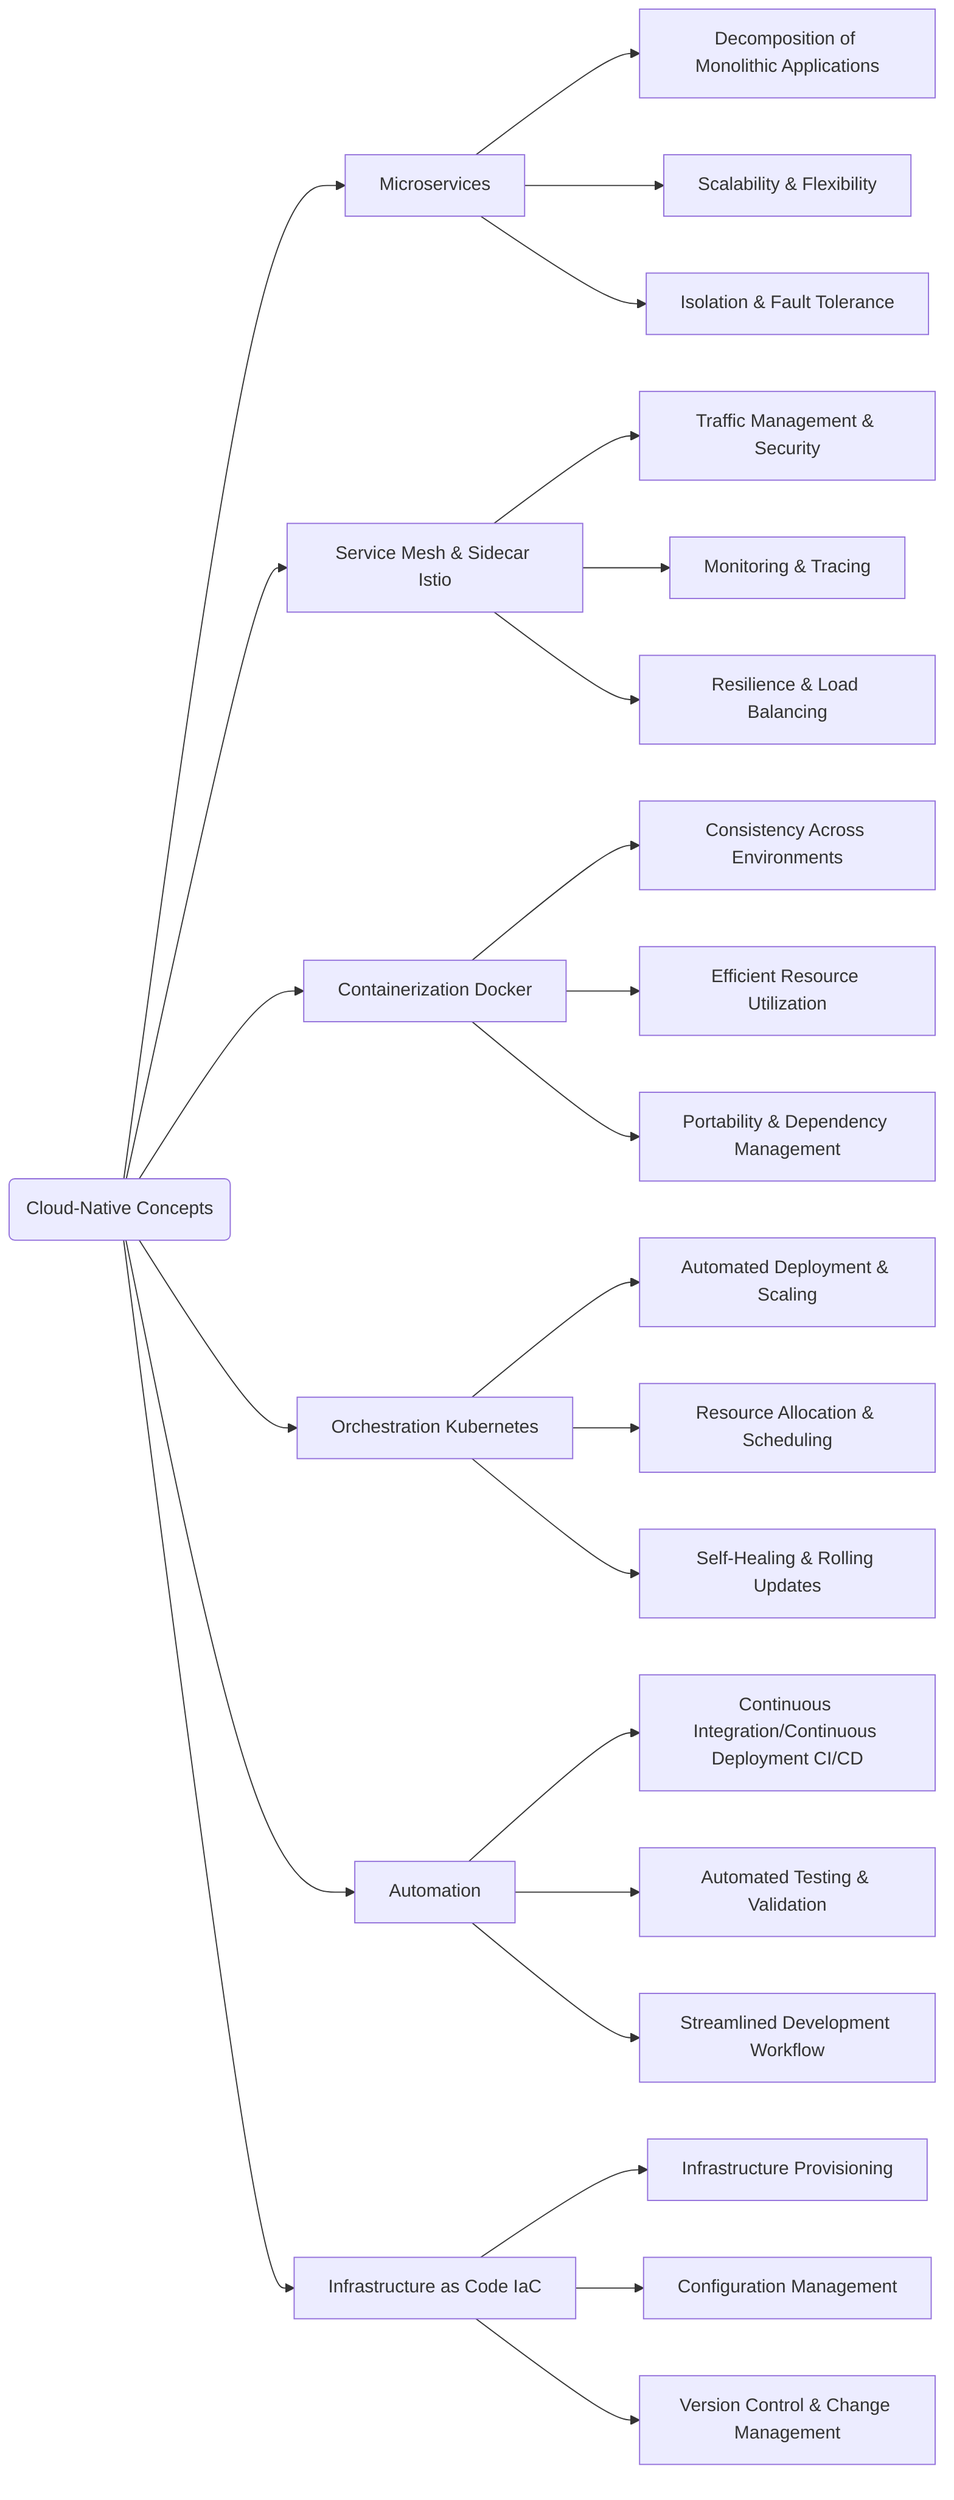 graph LR
    A(Cloud-Native Concepts) --> B[Microservices]
    A --> C[Service Mesh & Sidecar Istio]
    A --> D[Containerization Docker]
    A --> E[Orchestration Kubernetes]
    A --> F[Automation]
    A --> G[Infrastructure as Code IaC]

    B --> B1[Decomposition of Monolithic Applications]
    B --> B2[Scalability & Flexibility]
    B --> B3[Isolation & Fault Tolerance]

    C --> C1[Traffic Management & Security]
    C --> C2[Monitoring & Tracing]
    C --> C3[Resilience & Load Balancing]

    D --> D1[Consistency Across Environments]
    D --> D2[Efficient Resource Utilization]
    D --> D3[Portability & Dependency Management]

    E --> E1[Automated Deployment & Scaling]
    E --> E2[Resource Allocation & Scheduling]
    E --> E3[Self-Healing & Rolling Updates]

    F --> F1[Continuous Integration/Continuous Deployment CI/CD]
    F --> F2[Automated Testing & Validation]
    F --> F3[Streamlined Development Workflow]

    G --> G1[Infrastructure Provisioning]
    G --> G2[Configuration Management]
    G --> G3[Version Control & Change Management]